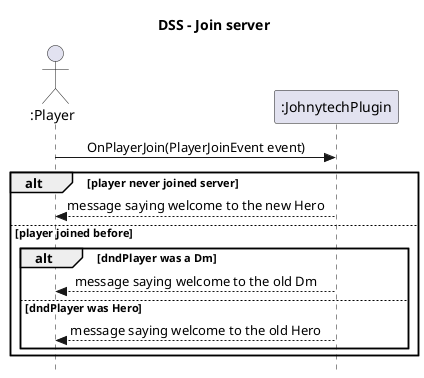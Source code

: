 @startuml
skinparam style strictuml
skinparam defaultfontname Verdana
skinparam sequence {
    MessageAlign center
}
title DSS - Join server
actor ":Player" as dndP
participant ":JohnytechPlugin" as plugin

dndP -> plugin : OnPlayerJoin(PlayerJoinEvent event)
alt player never joined server
plugin --> dndP : message saying welcome to the new Hero
else player joined before
alt dndPlayer was a Dm
plugin --> dndP : message saying welcome to the old Dm
else dndPlayer was Hero
plugin --> dndP : message saying welcome to the old Hero
end
end

@enduml